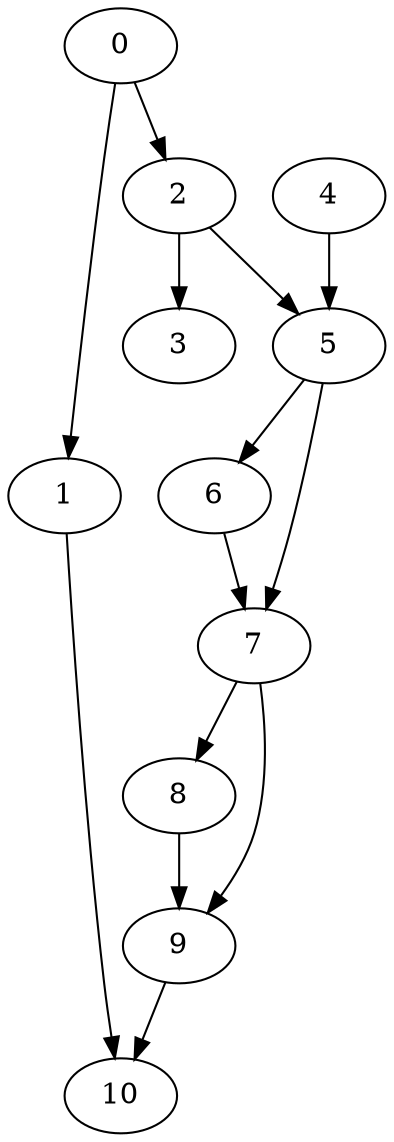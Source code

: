 digraph {
	0
	1
	2
	3
	4
	5
	6
	7
	8
	9
	10
	0 -> 1
	2 -> 3
	5 -> 6
	5 -> 7
	6 -> 7
	0 -> 2
	2 -> 5
	4 -> 5
	7 -> 8
	7 -> 9
	8 -> 9
	9 -> 10
	1 -> 10
}
